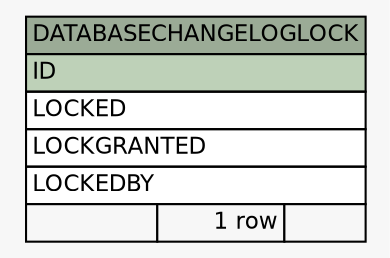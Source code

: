 // dot 2.38.0 on Linux 4.2.6-300.fc23.x86_64
// SchemaSpy rev 590
digraph "DATABASECHANGELOGLOCK" {
  graph [
    rankdir="RL"
    bgcolor="#f7f7f7"
    nodesep="0.18"
    ranksep="0.46"
    fontname="Helvetica"
    fontsize="11"
  ];
  node [
    fontname="Helvetica"
    fontsize="11"
    shape="plaintext"
  ];
  edge [
    arrowsize="0.8"
  ];
  "DATABASECHANGELOGLOCK" [
    label=<
    <TABLE BORDER="0" CELLBORDER="1" CELLSPACING="0" BGCOLOR="#ffffff">
      <TR><TD COLSPAN="3" BGCOLOR="#9bab96" ALIGN="CENTER">DATABASECHANGELOGLOCK</TD></TR>
      <TR><TD PORT="ID" COLSPAN="3" BGCOLOR="#bed1b8" ALIGN="LEFT">ID</TD></TR>
      <TR><TD PORT="LOCKED" COLSPAN="3" ALIGN="LEFT">LOCKED</TD></TR>
      <TR><TD PORT="LOCKGRANTED" COLSPAN="3" ALIGN="LEFT">LOCKGRANTED</TD></TR>
      <TR><TD PORT="LOCKEDBY" COLSPAN="3" ALIGN="LEFT">LOCKEDBY</TD></TR>
      <TR><TD ALIGN="LEFT" BGCOLOR="#f7f7f7">  </TD><TD ALIGN="RIGHT" BGCOLOR="#f7f7f7">1 row</TD><TD ALIGN="RIGHT" BGCOLOR="#f7f7f7">  </TD></TR>
    </TABLE>>
    URL="tables/DATABASECHANGELOGLOCK.html"
    tooltip="DATABASECHANGELOGLOCK"
  ];
}
